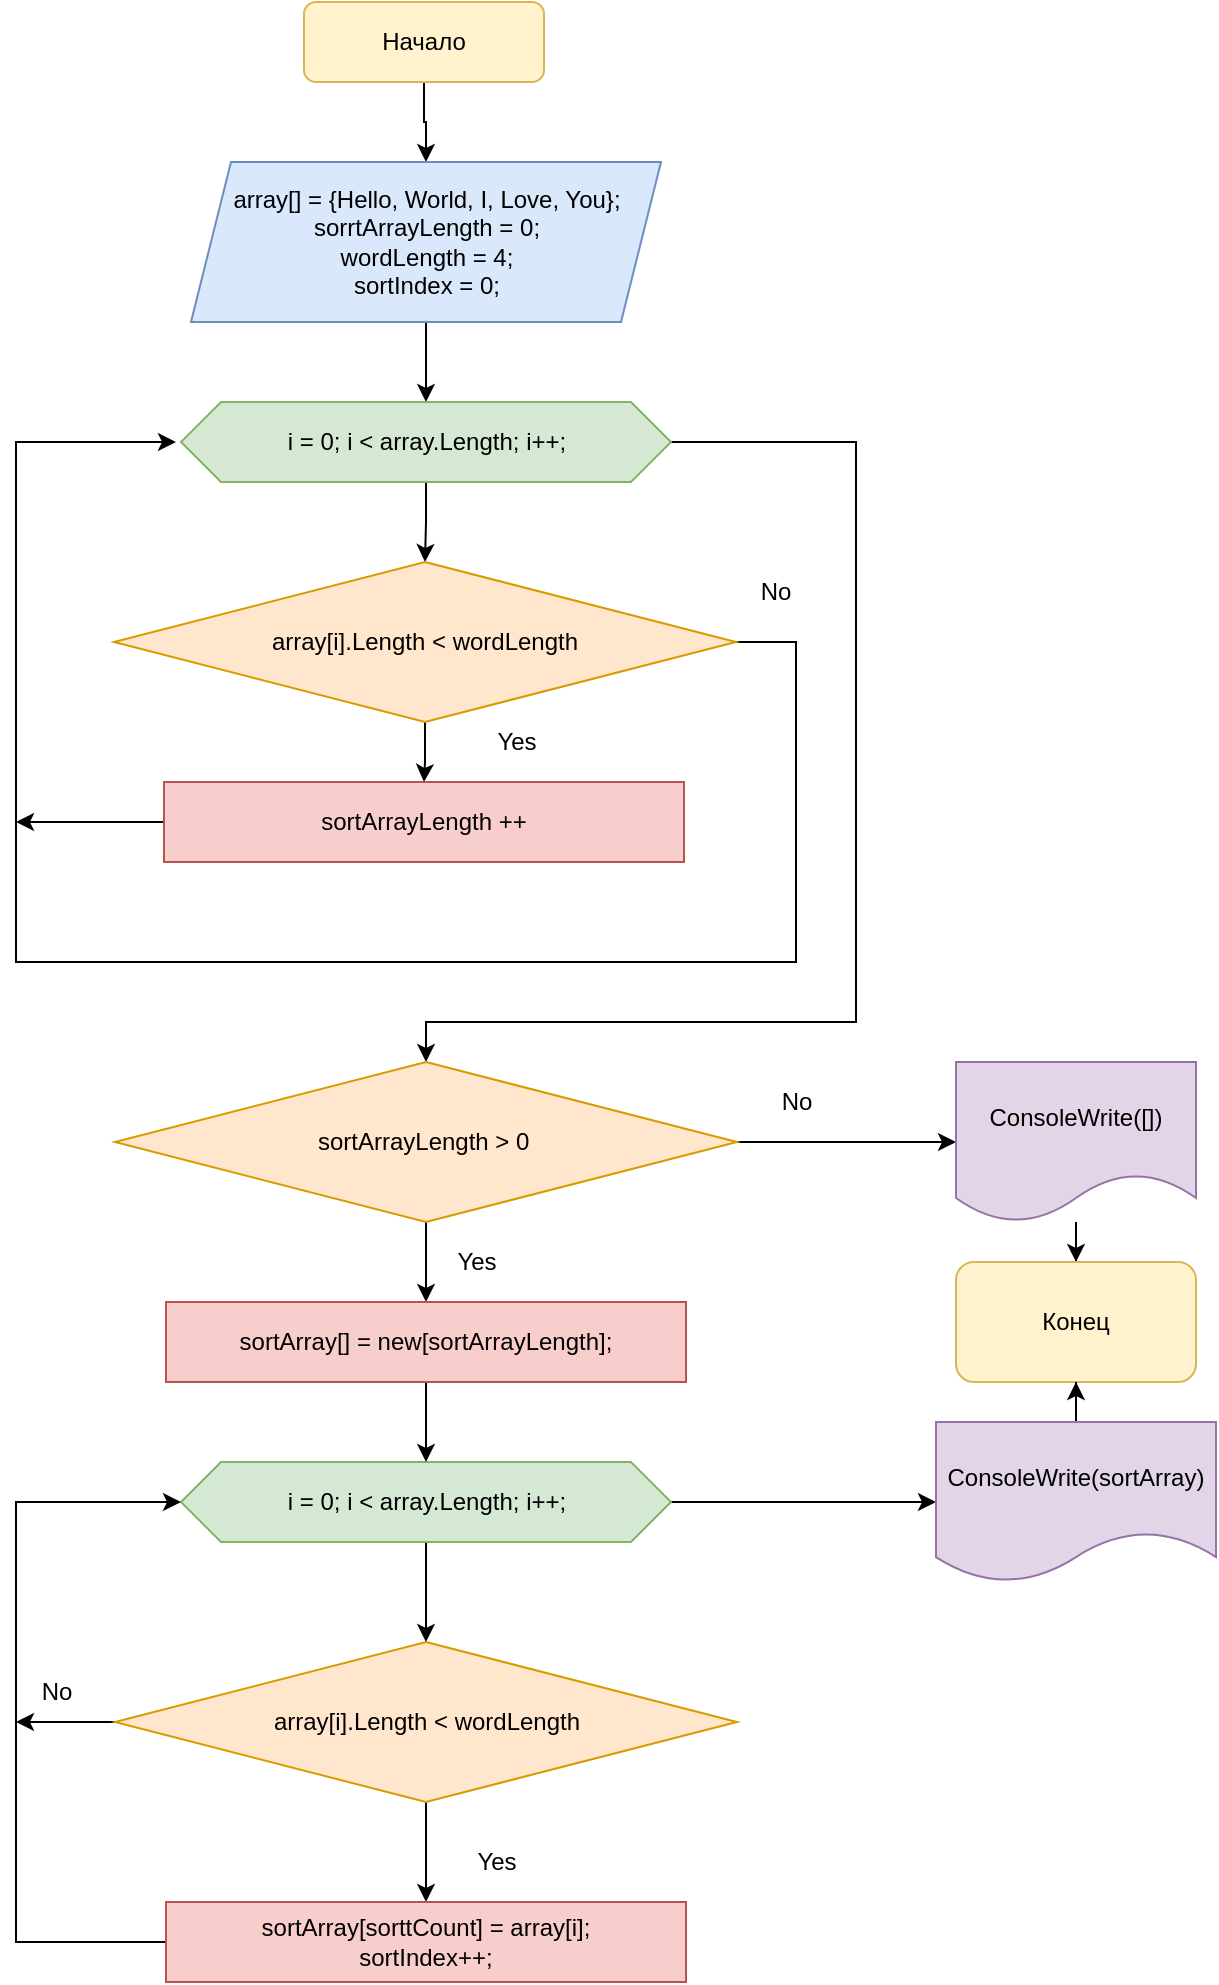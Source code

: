 <mxfile version="21.0.6" type="device"><diagram name="Страница 1" id="flZcq326uK-uK1HYOPlY"><mxGraphModel dx="1050" dy="541" grid="1" gridSize="10" guides="1" tooltips="1" connect="1" arrows="1" fold="1" page="1" pageScale="1" pageWidth="827" pageHeight="1169" math="0" shadow="0"><root><mxCell id="0"/><mxCell id="1" parent="0"/><mxCell id="w6m7Ko56mEq-Q-nK0UzC-7" value="" style="edgeStyle=orthogonalEdgeStyle;rounded=0;orthogonalLoop=1;jettySize=auto;html=1;" parent="1" source="w6m7Ko56mEq-Q-nK0UzC-2" target="w6m7Ko56mEq-Q-nK0UzC-3" edge="1"><mxGeometry relative="1" as="geometry"/></mxCell><mxCell id="w6m7Ko56mEq-Q-nK0UzC-2" value="Начало" style="rounded=1;whiteSpace=wrap;html=1;fillColor=#fff2cc;strokeColor=#d6b656;" parent="1" vertex="1"><mxGeometry x="354" y="30" width="120" height="40" as="geometry"/></mxCell><mxCell id="w6m7Ko56mEq-Q-nK0UzC-8" value="" style="edgeStyle=orthogonalEdgeStyle;rounded=0;orthogonalLoop=1;jettySize=auto;html=1;" parent="1" source="w6m7Ko56mEq-Q-nK0UzC-3" target="w6m7Ko56mEq-Q-nK0UzC-4" edge="1"><mxGeometry relative="1" as="geometry"/></mxCell><mxCell id="w6m7Ko56mEq-Q-nK0UzC-3" value="array[] = {Hello, World, I, Love, You};&lt;br&gt;sorrtArrayLength = 0;&lt;br&gt;wordLength = 4;&lt;br&gt;sortIndex = 0;" style="shape=parallelogram;perimeter=parallelogramPerimeter;whiteSpace=wrap;html=1;fixedSize=1;fillColor=#dae8fc;strokeColor=#6c8ebf;" parent="1" vertex="1"><mxGeometry x="297.5" y="110" width="235" height="80" as="geometry"/></mxCell><mxCell id="w6m7Ko56mEq-Q-nK0UzC-9" value="" style="edgeStyle=orthogonalEdgeStyle;rounded=0;orthogonalLoop=1;jettySize=auto;html=1;" parent="1" source="w6m7Ko56mEq-Q-nK0UzC-4" target="w6m7Ko56mEq-Q-nK0UzC-5" edge="1"><mxGeometry relative="1" as="geometry"/></mxCell><mxCell id="w6m7Ko56mEq-Q-nK0UzC-22" style="edgeStyle=orthogonalEdgeStyle;rounded=0;orthogonalLoop=1;jettySize=auto;html=1;entryX=0.5;entryY=0;entryDx=0;entryDy=0;" parent="1" source="w6m7Ko56mEq-Q-nK0UzC-4" target="w6m7Ko56mEq-Q-nK0UzC-19" edge="1"><mxGeometry relative="1" as="geometry"><mxPoint x="415" y="540" as="targetPoint"/><Array as="points"><mxPoint x="630" y="250"/><mxPoint x="630" y="540"/><mxPoint x="415" y="540"/></Array></mxGeometry></mxCell><mxCell id="w6m7Ko56mEq-Q-nK0UzC-4" value="i = 0; i &amp;lt; array.Length; i++;" style="shape=hexagon;perimeter=hexagonPerimeter2;whiteSpace=wrap;html=1;fixedSize=1;fillColor=#d5e8d4;strokeColor=#82b366;" parent="1" vertex="1"><mxGeometry x="292.5" y="230" width="245" height="40" as="geometry"/></mxCell><mxCell id="w6m7Ko56mEq-Q-nK0UzC-10" style="edgeStyle=orthogonalEdgeStyle;rounded=0;orthogonalLoop=1;jettySize=auto;html=1;exitX=1;exitY=0.5;exitDx=0;exitDy=0;" parent="1" source="w6m7Ko56mEq-Q-nK0UzC-5" edge="1"><mxGeometry relative="1" as="geometry"><mxPoint x="290" y="250" as="targetPoint"/><Array as="points"><mxPoint x="600" y="350"/><mxPoint x="600" y="510"/><mxPoint x="210" y="510"/><mxPoint x="210" y="250"/></Array></mxGeometry></mxCell><mxCell id="w6m7Ko56mEq-Q-nK0UzC-14" value="" style="edgeStyle=orthogonalEdgeStyle;rounded=0;orthogonalLoop=1;jettySize=auto;html=1;" parent="1" source="w6m7Ko56mEq-Q-nK0UzC-5" target="w6m7Ko56mEq-Q-nK0UzC-13" edge="1"><mxGeometry relative="1" as="geometry"/></mxCell><mxCell id="w6m7Ko56mEq-Q-nK0UzC-5" value="array[i].Length &amp;lt; wordLength" style="rhombus;whiteSpace=wrap;html=1;fillColor=#ffe6cc;strokeColor=#d79b00;" parent="1" vertex="1"><mxGeometry x="259" y="310" width="311" height="80" as="geometry"/></mxCell><mxCell id="w6m7Ko56mEq-Q-nK0UzC-12" value="No" style="text;html=1;strokeColor=none;fillColor=none;align=center;verticalAlign=middle;whiteSpace=wrap;rounded=0;" parent="1" vertex="1"><mxGeometry x="560" y="310" width="60" height="30" as="geometry"/></mxCell><mxCell id="w6m7Ko56mEq-Q-nK0UzC-18" value="" style="edgeStyle=orthogonalEdgeStyle;rounded=0;orthogonalLoop=1;jettySize=auto;html=1;" parent="1" source="w6m7Ko56mEq-Q-nK0UzC-13" edge="1"><mxGeometry relative="1" as="geometry"><mxPoint x="210" y="440" as="targetPoint"/></mxGeometry></mxCell><mxCell id="w6m7Ko56mEq-Q-nK0UzC-13" value="sortArrayLength ++" style="rounded=0;whiteSpace=wrap;html=1;fillColor=#f8cecc;strokeColor=#b85450;" parent="1" vertex="1"><mxGeometry x="284" y="420" width="260" height="40" as="geometry"/></mxCell><mxCell id="w6m7Ko56mEq-Q-nK0UzC-16" value="Yes" style="text;html=1;align=center;verticalAlign=middle;resizable=0;points=[];autosize=1;strokeColor=none;fillColor=none;" parent="1" vertex="1"><mxGeometry x="440" y="385" width="40" height="30" as="geometry"/></mxCell><mxCell id="w6m7Ko56mEq-Q-nK0UzC-27" value="" style="edgeStyle=orthogonalEdgeStyle;rounded=0;orthogonalLoop=1;jettySize=auto;html=1;" parent="1" source="w6m7Ko56mEq-Q-nK0UzC-19" target="w6m7Ko56mEq-Q-nK0UzC-26" edge="1"><mxGeometry relative="1" as="geometry"/></mxCell><mxCell id="w6m7Ko56mEq-Q-nK0UzC-42" value="" style="edgeStyle=orthogonalEdgeStyle;rounded=0;orthogonalLoop=1;jettySize=auto;html=1;" parent="1" source="w6m7Ko56mEq-Q-nK0UzC-19" target="w6m7Ko56mEq-Q-nK0UzC-41" edge="1"><mxGeometry relative="1" as="geometry"/></mxCell><mxCell id="w6m7Ko56mEq-Q-nK0UzC-19" value="sortArrayLength &amp;gt; 0&amp;nbsp;" style="rhombus;whiteSpace=wrap;html=1;fillColor=#ffe6cc;strokeColor=#d79b00;" parent="1" vertex="1"><mxGeometry x="259.5" y="560" width="311" height="80" as="geometry"/></mxCell><mxCell id="w6m7Ko56mEq-Q-nK0UzC-32" value="" style="edgeStyle=orthogonalEdgeStyle;rounded=0;orthogonalLoop=1;jettySize=auto;html=1;" parent="1" source="w6m7Ko56mEq-Q-nK0UzC-24" target="w6m7Ko56mEq-Q-nK0UzC-31" edge="1"><mxGeometry relative="1" as="geometry"/></mxCell><mxCell id="w6m7Ko56mEq-Q-nK0UzC-45" style="edgeStyle=orthogonalEdgeStyle;rounded=0;orthogonalLoop=1;jettySize=auto;html=1;entryX=0;entryY=0.5;entryDx=0;entryDy=0;" parent="1" source="w6m7Ko56mEq-Q-nK0UzC-24" target="w6m7Ko56mEq-Q-nK0UzC-39" edge="1"><mxGeometry relative="1" as="geometry"/></mxCell><mxCell id="w6m7Ko56mEq-Q-nK0UzC-24" value="i = 0; i &amp;lt; array.Length; i++;" style="shape=hexagon;perimeter=hexagonPerimeter2;whiteSpace=wrap;html=1;fixedSize=1;fillColor=#d5e8d4;strokeColor=#82b366;" parent="1" vertex="1"><mxGeometry x="292.5" y="760" width="245" height="40" as="geometry"/></mxCell><mxCell id="w6m7Ko56mEq-Q-nK0UzC-29" value="" style="edgeStyle=orthogonalEdgeStyle;rounded=0;orthogonalLoop=1;jettySize=auto;html=1;" parent="1" source="w6m7Ko56mEq-Q-nK0UzC-26" target="w6m7Ko56mEq-Q-nK0UzC-28" edge="1"><mxGeometry relative="1" as="geometry"/></mxCell><mxCell id="w6m7Ko56mEq-Q-nK0UzC-26" value="ConsoleWrite([])" style="shape=document;whiteSpace=wrap;html=1;boundedLbl=1;fillColor=#e1d5e7;strokeColor=#9673a6;" parent="1" vertex="1"><mxGeometry x="680" y="560" width="120" height="80" as="geometry"/></mxCell><mxCell id="w6m7Ko56mEq-Q-nK0UzC-28" value="Конец" style="rounded=1;whiteSpace=wrap;html=1;fillColor=#fff2cc;strokeColor=#d6b656;" parent="1" vertex="1"><mxGeometry x="680" y="660" width="120" height="60" as="geometry"/></mxCell><mxCell id="w6m7Ko56mEq-Q-nK0UzC-30" value="No" style="text;html=1;align=center;verticalAlign=middle;resizable=0;points=[];autosize=1;strokeColor=none;fillColor=none;" parent="1" vertex="1"><mxGeometry x="580" y="565" width="40" height="30" as="geometry"/></mxCell><mxCell id="w6m7Ko56mEq-Q-nK0UzC-34" value="" style="edgeStyle=orthogonalEdgeStyle;rounded=0;orthogonalLoop=1;jettySize=auto;html=1;" parent="1" source="w6m7Ko56mEq-Q-nK0UzC-31" target="w6m7Ko56mEq-Q-nK0UzC-33" edge="1"><mxGeometry relative="1" as="geometry"/></mxCell><mxCell id="w6m7Ko56mEq-Q-nK0UzC-37" style="edgeStyle=orthogonalEdgeStyle;rounded=0;orthogonalLoop=1;jettySize=auto;html=1;" parent="1" source="w6m7Ko56mEq-Q-nK0UzC-31" edge="1"><mxGeometry relative="1" as="geometry"><mxPoint x="210" y="890" as="targetPoint"/></mxGeometry></mxCell><mxCell id="w6m7Ko56mEq-Q-nK0UzC-31" value="array[i].Length &amp;lt; wordLength" style="rhombus;whiteSpace=wrap;html=1;fillColor=#ffe6cc;strokeColor=#d79b00;" parent="1" vertex="1"><mxGeometry x="259.5" y="850" width="311" height="80" as="geometry"/></mxCell><mxCell id="w6m7Ko56mEq-Q-nK0UzC-35" style="edgeStyle=orthogonalEdgeStyle;rounded=0;orthogonalLoop=1;jettySize=auto;html=1;entryX=0;entryY=0.5;entryDx=0;entryDy=0;" parent="1" source="w6m7Ko56mEq-Q-nK0UzC-33" target="w6m7Ko56mEq-Q-nK0UzC-24" edge="1"><mxGeometry relative="1" as="geometry"><Array as="points"><mxPoint x="210" y="1000"/><mxPoint x="210" y="780"/></Array></mxGeometry></mxCell><mxCell id="w6m7Ko56mEq-Q-nK0UzC-33" value="sortArray[sorttCount] = array[i];&lt;br&gt;sortIndex++;" style="rounded=0;whiteSpace=wrap;html=1;fillColor=#f8cecc;strokeColor=#b85450;" parent="1" vertex="1"><mxGeometry x="285" y="980" width="260" height="40" as="geometry"/></mxCell><mxCell id="w6m7Ko56mEq-Q-nK0UzC-36" value="Yes" style="text;html=1;align=center;verticalAlign=middle;resizable=0;points=[];autosize=1;strokeColor=none;fillColor=none;" parent="1" vertex="1"><mxGeometry x="430" y="945" width="40" height="30" as="geometry"/></mxCell><mxCell id="w6m7Ko56mEq-Q-nK0UzC-38" value="No" style="text;html=1;align=center;verticalAlign=middle;resizable=0;points=[];autosize=1;strokeColor=none;fillColor=none;" parent="1" vertex="1"><mxGeometry x="210" y="860" width="40" height="30" as="geometry"/></mxCell><mxCell id="w6m7Ko56mEq-Q-nK0UzC-46" style="edgeStyle=orthogonalEdgeStyle;rounded=0;orthogonalLoop=1;jettySize=auto;html=1;entryX=0.5;entryY=1;entryDx=0;entryDy=0;" parent="1" source="w6m7Ko56mEq-Q-nK0UzC-39" target="w6m7Ko56mEq-Q-nK0UzC-28" edge="1"><mxGeometry relative="1" as="geometry"/></mxCell><mxCell id="w6m7Ko56mEq-Q-nK0UzC-39" value="ConsoleWrite(sortArray)" style="shape=document;whiteSpace=wrap;html=1;boundedLbl=1;fillColor=#e1d5e7;strokeColor=#9673a6;size=0.312;" parent="1" vertex="1"><mxGeometry x="670" y="740" width="140" height="80" as="geometry"/></mxCell><mxCell id="w6m7Ko56mEq-Q-nK0UzC-43" value="" style="edgeStyle=orthogonalEdgeStyle;rounded=0;orthogonalLoop=1;jettySize=auto;html=1;" parent="1" source="w6m7Ko56mEq-Q-nK0UzC-41" target="w6m7Ko56mEq-Q-nK0UzC-24" edge="1"><mxGeometry relative="1" as="geometry"/></mxCell><mxCell id="w6m7Ko56mEq-Q-nK0UzC-41" value="sortArray[] = new[sortArrayLength];" style="rounded=0;whiteSpace=wrap;html=1;fillColor=#f8cecc;strokeColor=#b85450;" parent="1" vertex="1"><mxGeometry x="285" y="680" width="260" height="40" as="geometry"/></mxCell><mxCell id="w6m7Ko56mEq-Q-nK0UzC-44" value="Yes" style="text;html=1;align=center;verticalAlign=middle;resizable=0;points=[];autosize=1;strokeColor=none;fillColor=none;" parent="1" vertex="1"><mxGeometry x="420" y="645" width="40" height="30" as="geometry"/></mxCell></root></mxGraphModel></diagram></mxfile>